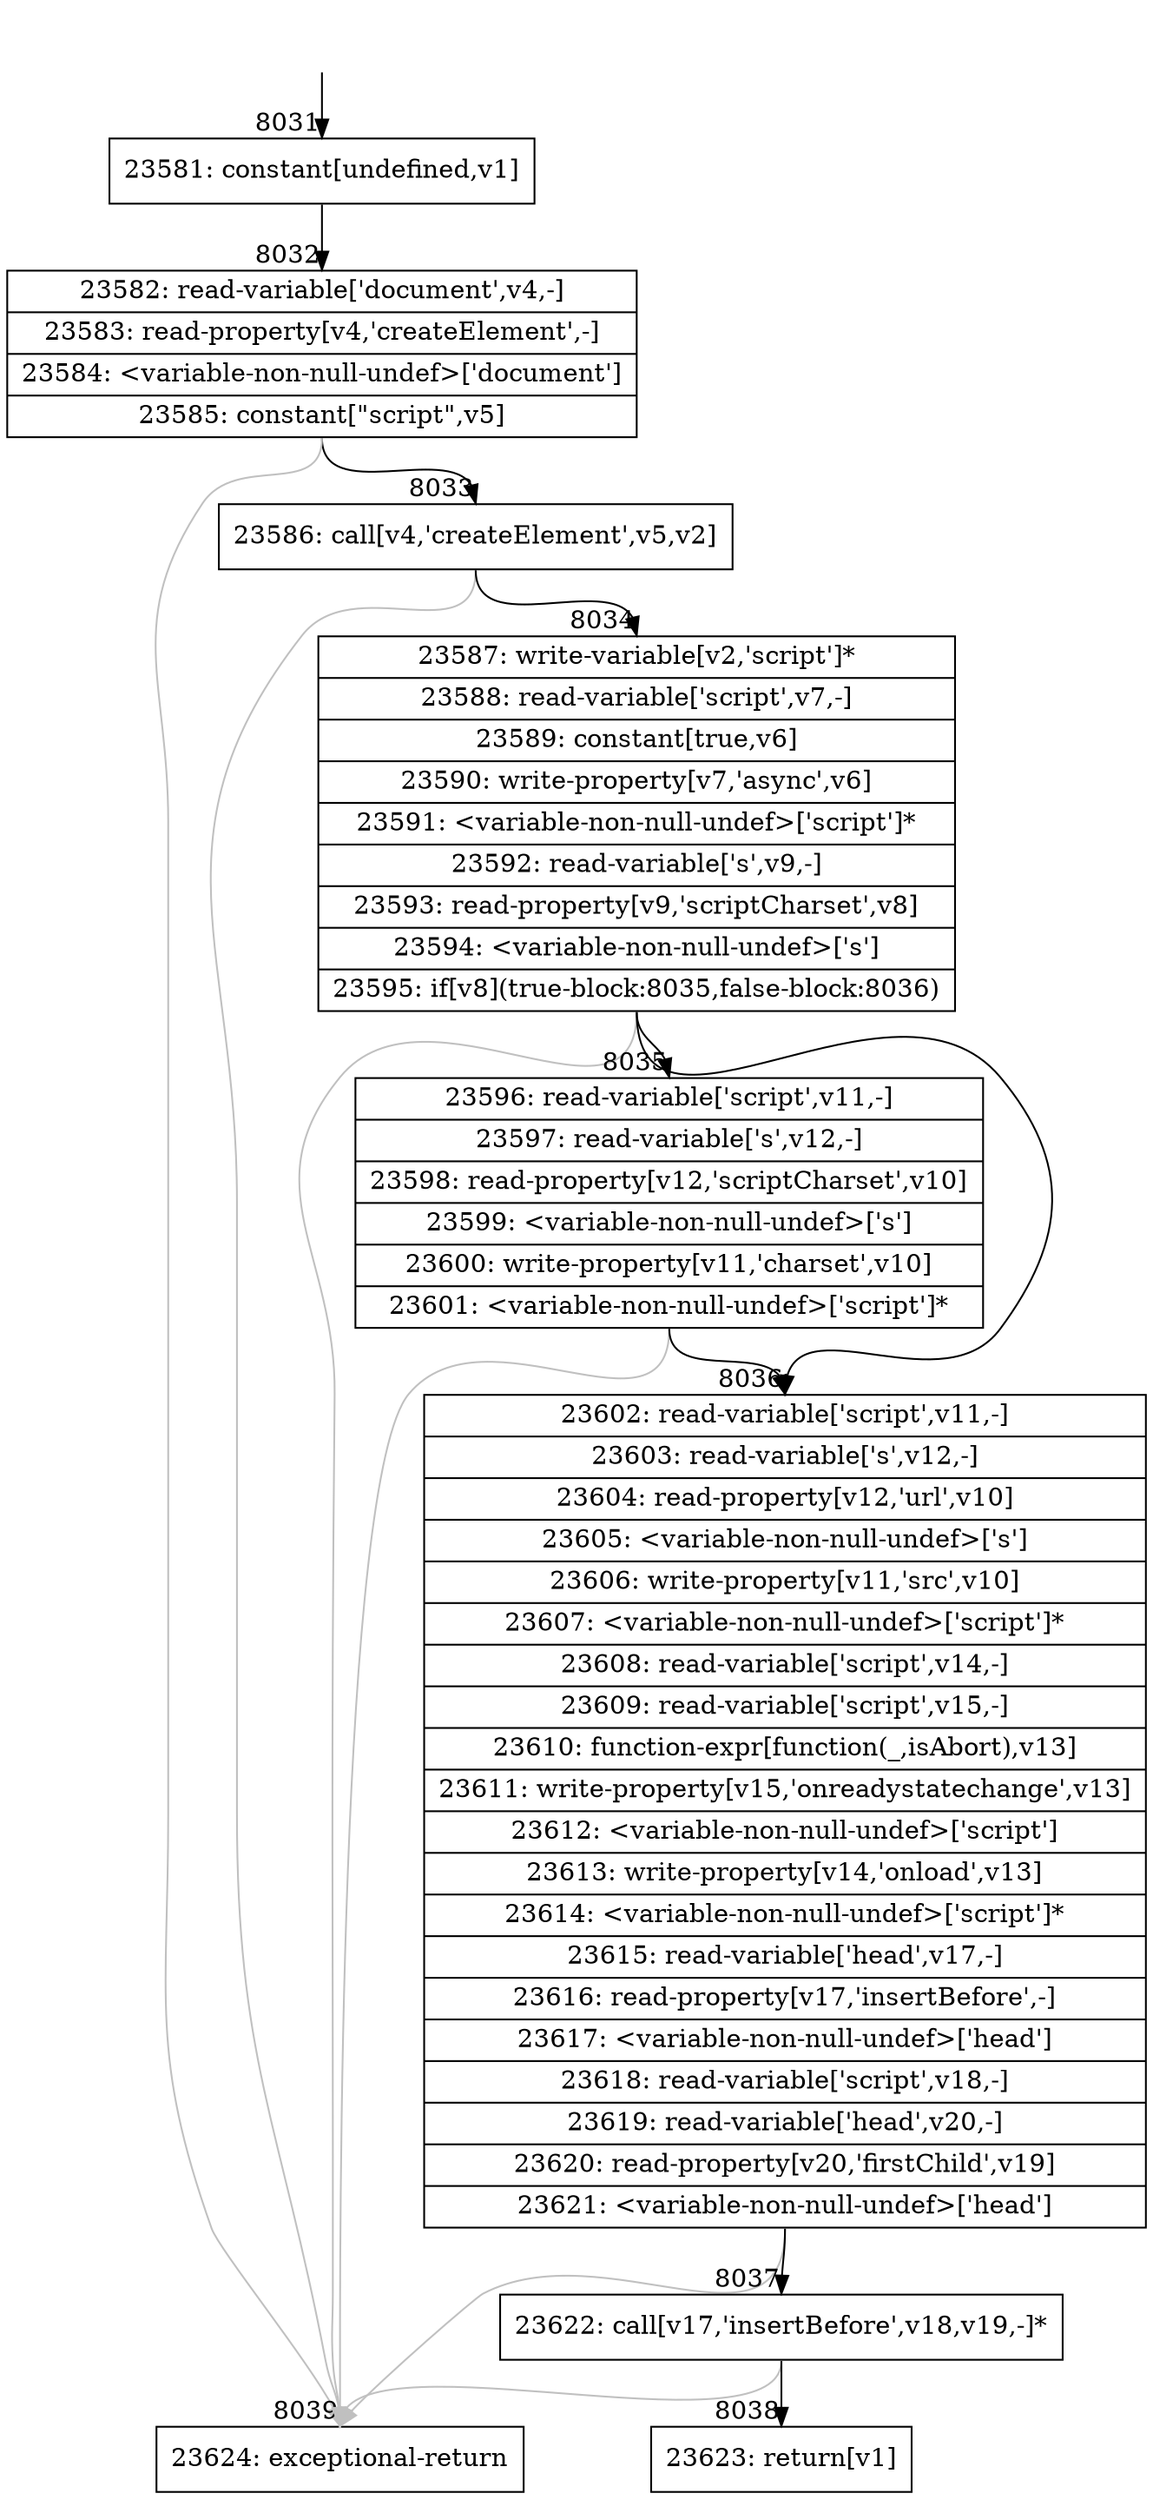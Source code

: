 digraph {
rankdir="TD"
BB_entry497[shape=none,label=""];
BB_entry497 -> BB8031 [tailport=s, headport=n, headlabel="    8031"]
BB8031 [shape=record label="{23581: constant[undefined,v1]}" ] 
BB8031 -> BB8032 [tailport=s, headport=n, headlabel="      8032"]
BB8032 [shape=record label="{23582: read-variable['document',v4,-]|23583: read-property[v4,'createElement',-]|23584: \<variable-non-null-undef\>['document']|23585: constant[\"script\",v5]}" ] 
BB8032 -> BB8033 [tailport=s, headport=n, headlabel="      8033"]
BB8032 -> BB8039 [tailport=s, headport=n, color=gray, headlabel="      8039"]
BB8033 [shape=record label="{23586: call[v4,'createElement',v5,v2]}" ] 
BB8033 -> BB8034 [tailport=s, headport=n, headlabel="      8034"]
BB8033 -> BB8039 [tailport=s, headport=n, color=gray]
BB8034 [shape=record label="{23587: write-variable[v2,'script']*|23588: read-variable['script',v7,-]|23589: constant[true,v6]|23590: write-property[v7,'async',v6]|23591: \<variable-non-null-undef\>['script']*|23592: read-variable['s',v9,-]|23593: read-property[v9,'scriptCharset',v8]|23594: \<variable-non-null-undef\>['s']|23595: if[v8](true-block:8035,false-block:8036)}" ] 
BB8034 -> BB8035 [tailport=s, headport=n, headlabel="      8035"]
BB8034 -> BB8036 [tailport=s, headport=n, headlabel="      8036"]
BB8034 -> BB8039 [tailport=s, headport=n, color=gray]
BB8035 [shape=record label="{23596: read-variable['script',v11,-]|23597: read-variable['s',v12,-]|23598: read-property[v12,'scriptCharset',v10]|23599: \<variable-non-null-undef\>['s']|23600: write-property[v11,'charset',v10]|23601: \<variable-non-null-undef\>['script']*}" ] 
BB8035 -> BB8036 [tailport=s, headport=n]
BB8035 -> BB8039 [tailport=s, headport=n, color=gray]
BB8036 [shape=record label="{23602: read-variable['script',v11,-]|23603: read-variable['s',v12,-]|23604: read-property[v12,'url',v10]|23605: \<variable-non-null-undef\>['s']|23606: write-property[v11,'src',v10]|23607: \<variable-non-null-undef\>['script']*|23608: read-variable['script',v14,-]|23609: read-variable['script',v15,-]|23610: function-expr[function(_,isAbort),v13]|23611: write-property[v15,'onreadystatechange',v13]|23612: \<variable-non-null-undef\>['script']|23613: write-property[v14,'onload',v13]|23614: \<variable-non-null-undef\>['script']*|23615: read-variable['head',v17,-]|23616: read-property[v17,'insertBefore',-]|23617: \<variable-non-null-undef\>['head']|23618: read-variable['script',v18,-]|23619: read-variable['head',v20,-]|23620: read-property[v20,'firstChild',v19]|23621: \<variable-non-null-undef\>['head']}" ] 
BB8036 -> BB8037 [tailport=s, headport=n, headlabel="      8037"]
BB8036 -> BB8039 [tailport=s, headport=n, color=gray]
BB8037 [shape=record label="{23622: call[v17,'insertBefore',v18,v19,-]*}" ] 
BB8037 -> BB8038 [tailport=s, headport=n, headlabel="      8038"]
BB8037 -> BB8039 [tailport=s, headport=n, color=gray]
BB8038 [shape=record label="{23623: return[v1]}" ] 
BB8039 [shape=record label="{23624: exceptional-return}" ] 
}
